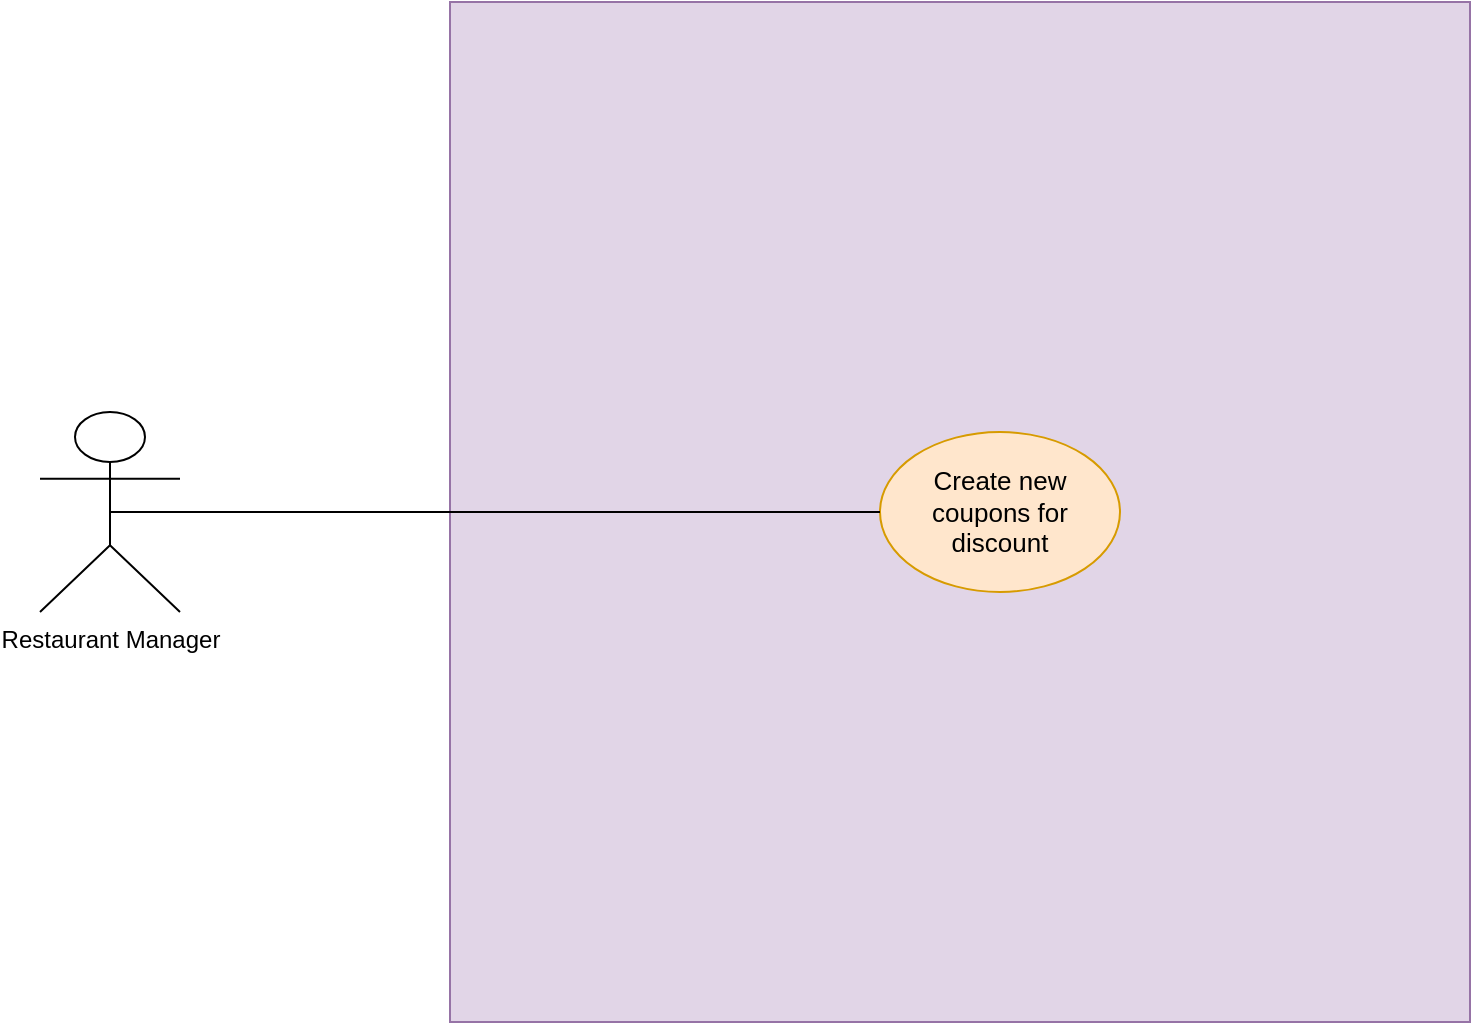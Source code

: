 <mxfile version="18.0.6" type="device"><diagram id="kg1rYYwzPfy4I76olRBd" name="User Acc Use Case "><mxGraphModel dx="513" dy="641" grid="1" gridSize="10" guides="1" tooltips="1" connect="1" arrows="1" fold="1" page="1" pageScale="1" pageWidth="850" pageHeight="1100" math="0" shadow="0"><root><mxCell id="0"/><mxCell id="1" parent="0"/><mxCell id="pTzHUSHq5x_WE2IULTZU-1" value="Restaurant Manager" style="shape=umlActor;verticalLabelPosition=bottom;verticalAlign=top;html=1;outlineConnect=0;align=center;" parent="1" vertex="1"><mxGeometry x="90" y="250" width="70" height="100" as="geometry"/></mxCell><mxCell id="pTzHUSHq5x_WE2IULTZU-3" value="" style="whiteSpace=wrap;html=1;aspect=fixed;fillColor=#e1d5e7;strokeColor=#9673a6;" parent="1" vertex="1"><mxGeometry x="295" y="45" width="510" height="510" as="geometry"/></mxCell><mxCell id="pTzHUSHq5x_WE2IULTZU-4" value="&lt;font style=&quot;font-size: 13px;&quot;&gt;Create new coupons for discount&lt;/font&gt;" style="ellipse;whiteSpace=wrap;html=1;fillColor=#ffe6cc;strokeColor=#d79b00;" parent="1" vertex="1"><mxGeometry x="510" y="260" width="120" height="80" as="geometry"/></mxCell><mxCell id="pTzHUSHq5x_WE2IULTZU-12" value="" style="endArrow=none;html=1;rounded=0;fontSize=15;exitX=0.5;exitY=0.5;exitDx=0;exitDy=0;exitPerimeter=0;entryX=0;entryY=0.5;entryDx=0;entryDy=0;" parent="1" source="pTzHUSHq5x_WE2IULTZU-1" target="pTzHUSHq5x_WE2IULTZU-4" edge="1"><mxGeometry width="50" height="50" relative="1" as="geometry"><mxPoint x="160" y="320" as="sourcePoint"/><mxPoint x="210" y="270" as="targetPoint"/></mxGeometry></mxCell></root></mxGraphModel></diagram></mxfile>